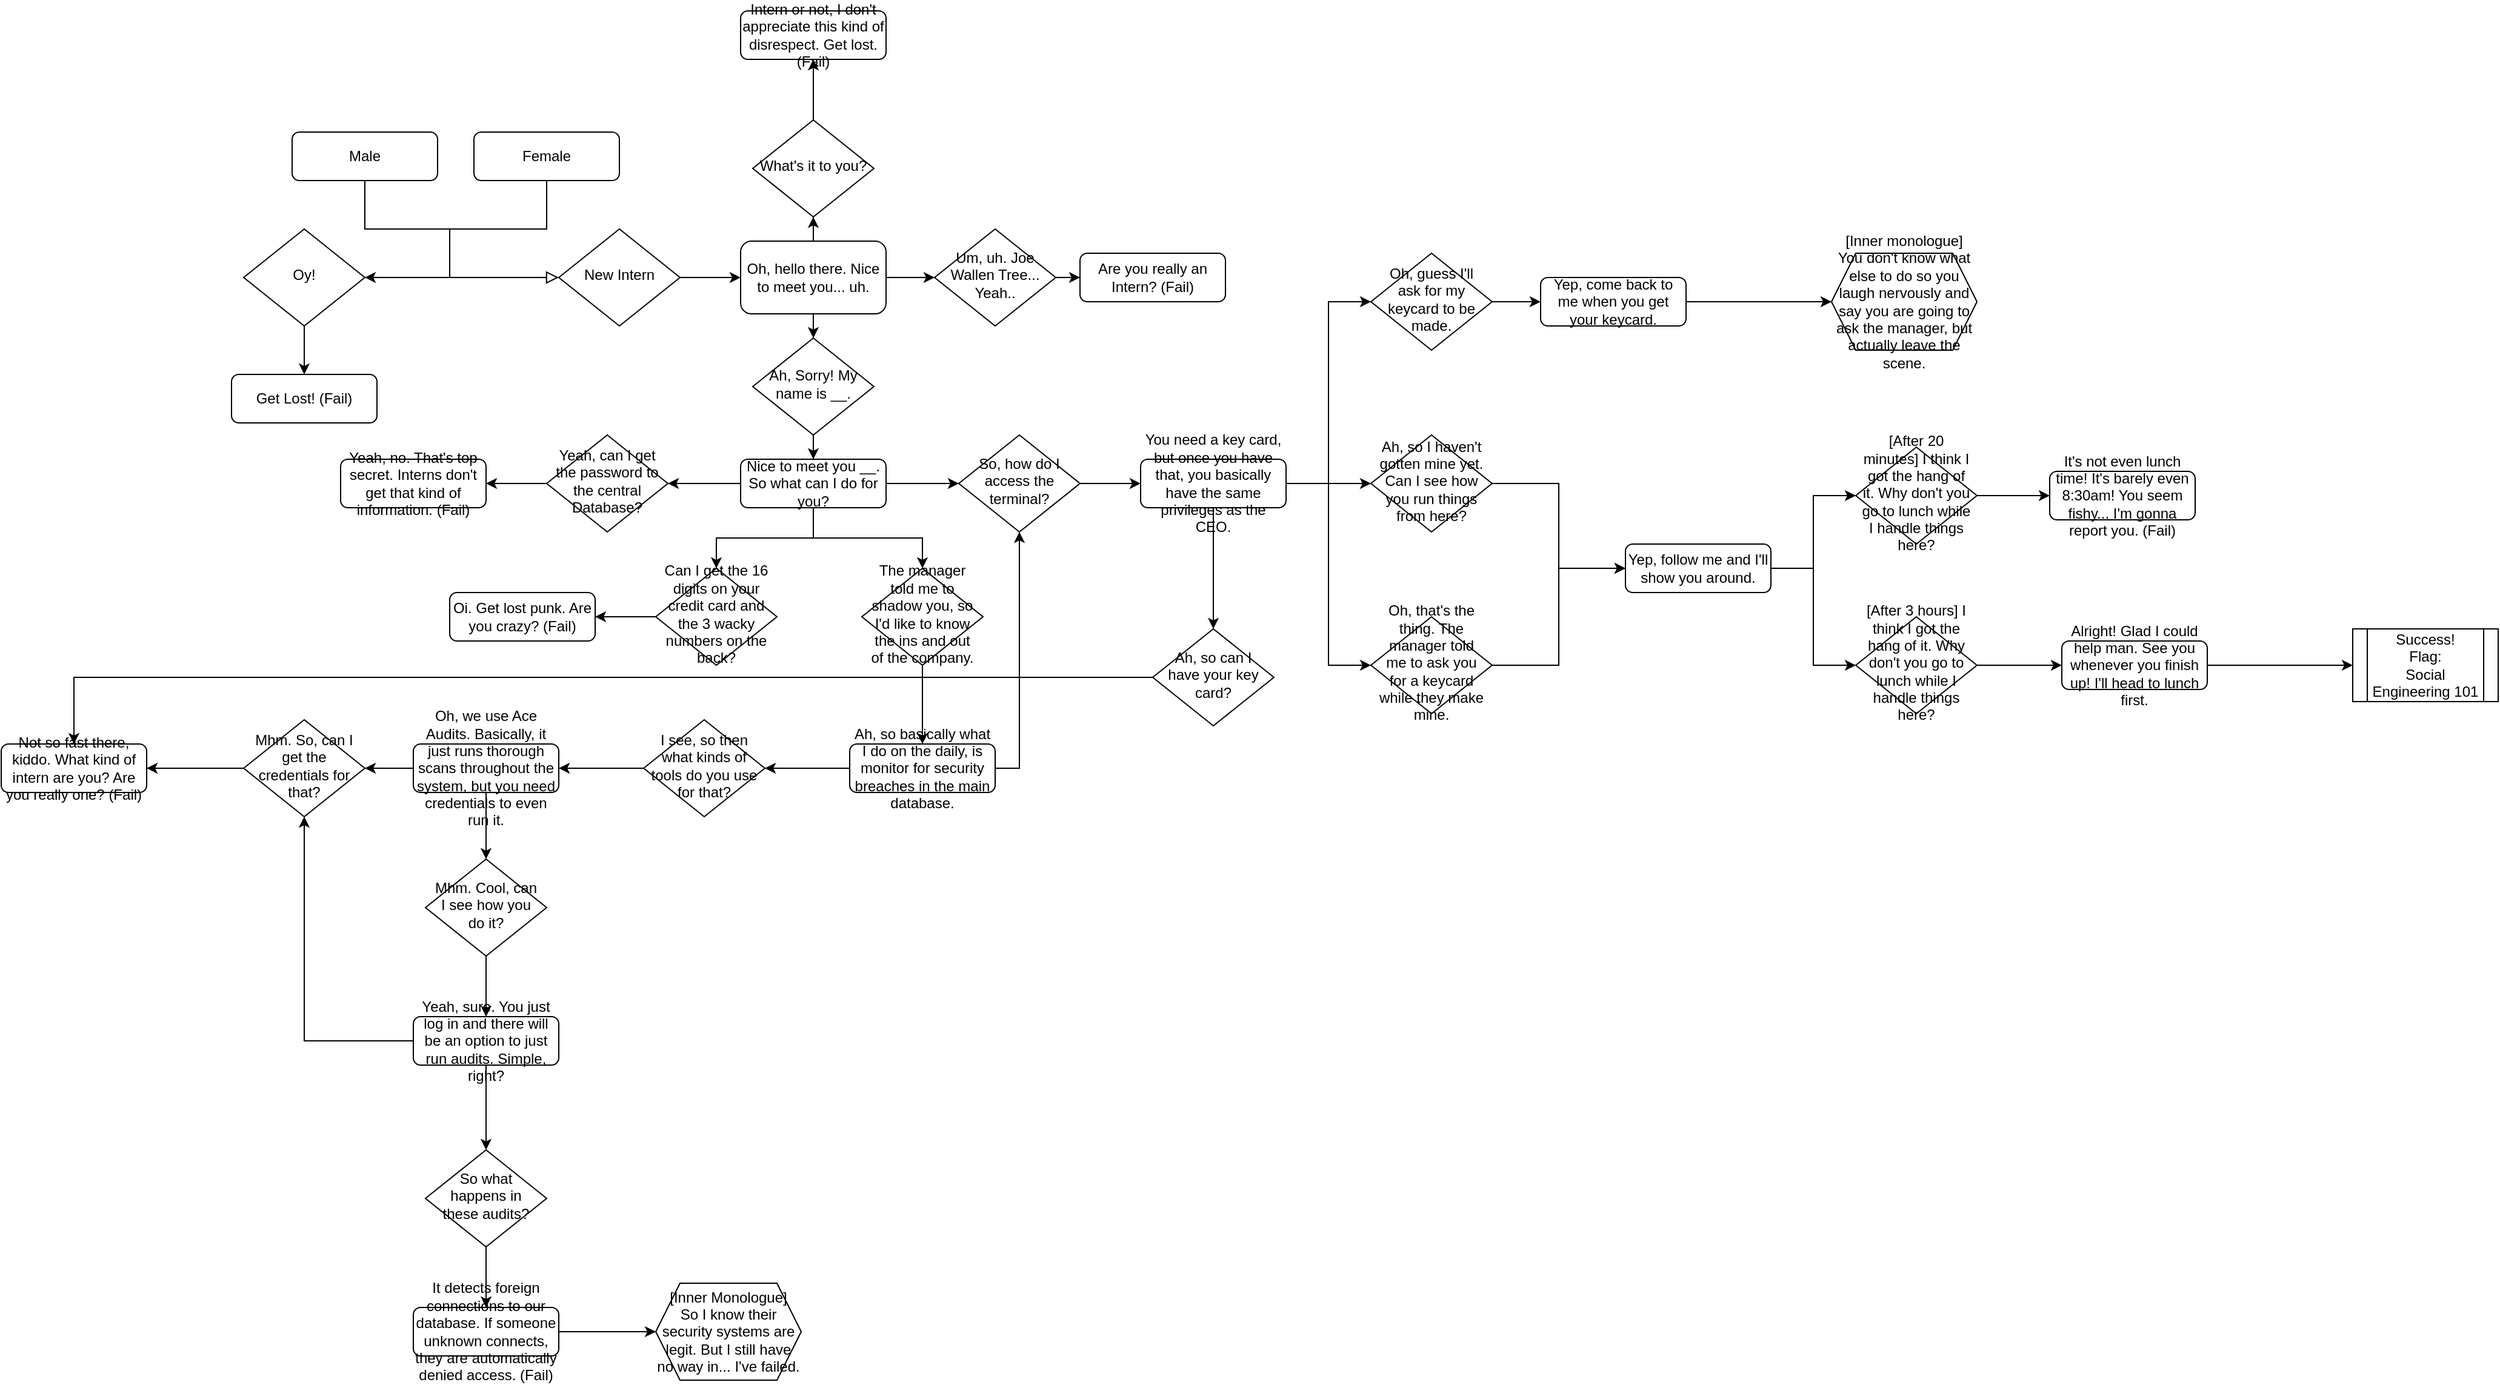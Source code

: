 <mxfile version="13.10.0" type="device"><diagram id="C5RBs43oDa-KdzZeNtuy" name="Page-1"><mxGraphModel dx="2403" dy="2012" grid="1" gridSize="10" guides="1" tooltips="1" connect="1" arrows="1" fold="1" page="1" pageScale="1" pageWidth="827" pageHeight="1169" math="0" shadow="0"><root><mxCell id="WIyWlLk6GJQsqaUBKTNV-0"/><mxCell id="WIyWlLk6GJQsqaUBKTNV-1" parent="WIyWlLk6GJQsqaUBKTNV-0"/><mxCell id="WIyWlLk6GJQsqaUBKTNV-2" value="" style="rounded=0;html=1;jettySize=auto;orthogonalLoop=1;fontSize=11;endArrow=block;endFill=0;endSize=8;strokeWidth=1;shadow=0;labelBackgroundColor=none;edgeStyle=orthogonalEdgeStyle;entryX=0;entryY=0.5;entryDx=0;entryDy=0;" parent="WIyWlLk6GJQsqaUBKTNV-1" source="WIyWlLk6GJQsqaUBKTNV-3" target="XdSI7FYWmK2bu2-zuNI1-2" edge="1"><mxGeometry relative="1" as="geometry"><Array as="points"><mxPoint x="110" y="160"/><mxPoint x="180" y="160"/><mxPoint x="180" y="200"/><mxPoint x="270" y="200"/></Array></mxGeometry></mxCell><mxCell id="WIyWlLk6GJQsqaUBKTNV-3" value="Male" style="rounded=1;whiteSpace=wrap;html=1;fontSize=12;glass=0;strokeWidth=1;shadow=0;" parent="WIyWlLk6GJQsqaUBKTNV-1" vertex="1"><mxGeometry x="50" y="80" width="120" height="40" as="geometry"/></mxCell><mxCell id="XdSI7FYWmK2bu2-zuNI1-6" style="edgeStyle=orthogonalEdgeStyle;rounded=0;orthogonalLoop=1;jettySize=auto;html=1;entryX=0.5;entryY=0;entryDx=0;entryDy=0;" parent="WIyWlLk6GJQsqaUBKTNV-1" source="WIyWlLk6GJQsqaUBKTNV-6" target="XdSI7FYWmK2bu2-zuNI1-5" edge="1"><mxGeometry relative="1" as="geometry"/></mxCell><mxCell id="WIyWlLk6GJQsqaUBKTNV-6" value="Oy!" style="rhombus;whiteSpace=wrap;html=1;shadow=0;fontFamily=Helvetica;fontSize=12;align=center;strokeWidth=1;spacing=6;spacingTop=-4;" parent="WIyWlLk6GJQsqaUBKTNV-1" vertex="1"><mxGeometry x="10" y="160" width="100" height="80" as="geometry"/></mxCell><mxCell id="XdSI7FYWmK2bu2-zuNI1-1" style="edgeStyle=orthogonalEdgeStyle;rounded=0;orthogonalLoop=1;jettySize=auto;html=1;entryX=1;entryY=0.5;entryDx=0;entryDy=0;" parent="WIyWlLk6GJQsqaUBKTNV-1" source="XdSI7FYWmK2bu2-zuNI1-0" target="WIyWlLk6GJQsqaUBKTNV-6" edge="1"><mxGeometry relative="1" as="geometry"><Array as="points"><mxPoint x="260" y="160"/><mxPoint x="180" y="160"/><mxPoint x="180" y="200"/></Array></mxGeometry></mxCell><mxCell id="XdSI7FYWmK2bu2-zuNI1-0" value="Female" style="rounded=1;whiteSpace=wrap;html=1;fontSize=12;glass=0;strokeWidth=1;shadow=0;" parent="WIyWlLk6GJQsqaUBKTNV-1" vertex="1"><mxGeometry x="200" y="80" width="120" height="40" as="geometry"/></mxCell><mxCell id="XdSI7FYWmK2bu2-zuNI1-8" style="edgeStyle=orthogonalEdgeStyle;rounded=0;orthogonalLoop=1;jettySize=auto;html=1;exitX=1;exitY=0.5;exitDx=0;exitDy=0;" parent="WIyWlLk6GJQsqaUBKTNV-1" source="XdSI7FYWmK2bu2-zuNI1-2" target="XdSI7FYWmK2bu2-zuNI1-7" edge="1"><mxGeometry relative="1" as="geometry"/></mxCell><mxCell id="XdSI7FYWmK2bu2-zuNI1-2" value="New Intern" style="rhombus;whiteSpace=wrap;html=1;shadow=0;fontFamily=Helvetica;fontSize=12;align=center;strokeWidth=1;spacing=6;spacingTop=-4;" parent="WIyWlLk6GJQsqaUBKTNV-1" vertex="1"><mxGeometry x="270" y="160" width="100" height="80" as="geometry"/></mxCell><mxCell id="XdSI7FYWmK2bu2-zuNI1-5" value="Get Lost! (Fail)" style="rounded=1;whiteSpace=wrap;html=1;" parent="WIyWlLk6GJQsqaUBKTNV-1" vertex="1"><mxGeometry y="280" width="120" height="40" as="geometry"/></mxCell><mxCell id="XdSI7FYWmK2bu2-zuNI1-15" style="edgeStyle=orthogonalEdgeStyle;rounded=0;orthogonalLoop=1;jettySize=auto;html=1;entryX=0;entryY=0.5;entryDx=0;entryDy=0;" parent="WIyWlLk6GJQsqaUBKTNV-1" source="XdSI7FYWmK2bu2-zuNI1-7" target="XdSI7FYWmK2bu2-zuNI1-14" edge="1"><mxGeometry relative="1" as="geometry"/></mxCell><mxCell id="XdSI7FYWmK2bu2-zuNI1-18" style="edgeStyle=orthogonalEdgeStyle;rounded=0;orthogonalLoop=1;jettySize=auto;html=1;entryX=0.5;entryY=0;entryDx=0;entryDy=0;" parent="WIyWlLk6GJQsqaUBKTNV-1" source="XdSI7FYWmK2bu2-zuNI1-7" edge="1"><mxGeometry relative="1" as="geometry"><mxPoint x="480" y="250" as="targetPoint"/></mxGeometry></mxCell><mxCell id="XdSI7FYWmK2bu2-zuNI1-20" style="edgeStyle=orthogonalEdgeStyle;rounded=0;orthogonalLoop=1;jettySize=auto;html=1;entryX=0.5;entryY=1;entryDx=0;entryDy=0;" parent="WIyWlLk6GJQsqaUBKTNV-1" source="XdSI7FYWmK2bu2-zuNI1-7" target="XdSI7FYWmK2bu2-zuNI1-19" edge="1"><mxGeometry relative="1" as="geometry"/></mxCell><mxCell id="XdSI7FYWmK2bu2-zuNI1-7" value="Oh, hello there. Nice to meet you... uh." style="rounded=1;whiteSpace=wrap;html=1;" parent="WIyWlLk6GJQsqaUBKTNV-1" vertex="1"><mxGeometry x="420" y="170" width="120" height="60" as="geometry"/></mxCell><mxCell id="XdSI7FYWmK2bu2-zuNI1-12" value="Are you really an Intern? (Fail)" style="rounded=1;whiteSpace=wrap;html=1;" parent="WIyWlLk6GJQsqaUBKTNV-1" vertex="1"><mxGeometry x="700" y="180" width="120" height="40" as="geometry"/></mxCell><mxCell id="XdSI7FYWmK2bu2-zuNI1-16" style="edgeStyle=orthogonalEdgeStyle;rounded=0;orthogonalLoop=1;jettySize=auto;html=1;" parent="WIyWlLk6GJQsqaUBKTNV-1" source="XdSI7FYWmK2bu2-zuNI1-14" target="XdSI7FYWmK2bu2-zuNI1-12" edge="1"><mxGeometry relative="1" as="geometry"/></mxCell><mxCell id="XdSI7FYWmK2bu2-zuNI1-14" value="Um, uh. Joe Wallen Tree... Yeah.." style="rhombus;whiteSpace=wrap;html=1;shadow=0;fontFamily=Helvetica;fontSize=12;align=center;strokeWidth=1;spacing=6;spacingTop=-4;" parent="WIyWlLk6GJQsqaUBKTNV-1" vertex="1"><mxGeometry x="580" y="160" width="100" height="80" as="geometry"/></mxCell><mxCell id="XdSI7FYWmK2bu2-zuNI1-23" style="edgeStyle=orthogonalEdgeStyle;rounded=0;orthogonalLoop=1;jettySize=auto;html=1;entryX=0.5;entryY=1;entryDx=0;entryDy=0;" parent="WIyWlLk6GJQsqaUBKTNV-1" source="XdSI7FYWmK2bu2-zuNI1-19" target="XdSI7FYWmK2bu2-zuNI1-21" edge="1"><mxGeometry relative="1" as="geometry"/></mxCell><mxCell id="XdSI7FYWmK2bu2-zuNI1-19" value="What's it to you?" style="rhombus;whiteSpace=wrap;html=1;shadow=0;fontFamily=Helvetica;fontSize=12;align=center;strokeWidth=1;spacing=6;spacingTop=-4;" parent="WIyWlLk6GJQsqaUBKTNV-1" vertex="1"><mxGeometry x="430" y="70" width="100" height="80" as="geometry"/></mxCell><mxCell id="XdSI7FYWmK2bu2-zuNI1-21" value="Intern or not, I don't appreciate this kind of disrespect. Get lost. (Fail)" style="rounded=1;whiteSpace=wrap;html=1;" parent="WIyWlLk6GJQsqaUBKTNV-1" vertex="1"><mxGeometry x="420" y="-20" width="120" height="40" as="geometry"/></mxCell><mxCell id="XdSI7FYWmK2bu2-zuNI1-33" style="edgeStyle=orthogonalEdgeStyle;rounded=0;orthogonalLoop=1;jettySize=auto;html=1;entryX=1;entryY=0.5;entryDx=0;entryDy=0;" parent="WIyWlLk6GJQsqaUBKTNV-1" source="XdSI7FYWmK2bu2-zuNI1-25" target="XdSI7FYWmK2bu2-zuNI1-28" edge="1"><mxGeometry relative="1" as="geometry"/></mxCell><mxCell id="XdSI7FYWmK2bu2-zuNI1-34" style="edgeStyle=orthogonalEdgeStyle;rounded=0;orthogonalLoop=1;jettySize=auto;html=1;entryX=0;entryY=0.5;entryDx=0;entryDy=0;" parent="WIyWlLk6GJQsqaUBKTNV-1" source="XdSI7FYWmK2bu2-zuNI1-25" target="XdSI7FYWmK2bu2-zuNI1-29" edge="1"><mxGeometry relative="1" as="geometry"/></mxCell><mxCell id="XdSI7FYWmK2bu2-zuNI1-35" style="edgeStyle=orthogonalEdgeStyle;rounded=0;orthogonalLoop=1;jettySize=auto;html=1;entryX=0.5;entryY=0;entryDx=0;entryDy=0;" parent="WIyWlLk6GJQsqaUBKTNV-1" source="XdSI7FYWmK2bu2-zuNI1-25" target="XdSI7FYWmK2bu2-zuNI1-30" edge="1"><mxGeometry relative="1" as="geometry"/></mxCell><mxCell id="XdSI7FYWmK2bu2-zuNI1-36" style="edgeStyle=orthogonalEdgeStyle;rounded=0;orthogonalLoop=1;jettySize=auto;html=1;" parent="WIyWlLk6GJQsqaUBKTNV-1" source="XdSI7FYWmK2bu2-zuNI1-25" target="XdSI7FYWmK2bu2-zuNI1-31" edge="1"><mxGeometry relative="1" as="geometry"/></mxCell><mxCell id="XdSI7FYWmK2bu2-zuNI1-25" value="Nice to meet you __. So what can I do for you?" style="rounded=1;whiteSpace=wrap;html=1;" parent="WIyWlLk6GJQsqaUBKTNV-1" vertex="1"><mxGeometry x="420" y="350" width="120" height="40" as="geometry"/></mxCell><mxCell id="XdSI7FYWmK2bu2-zuNI1-27" style="edgeStyle=orthogonalEdgeStyle;rounded=0;orthogonalLoop=1;jettySize=auto;html=1;" parent="WIyWlLk6GJQsqaUBKTNV-1" source="XdSI7FYWmK2bu2-zuNI1-26" target="XdSI7FYWmK2bu2-zuNI1-25" edge="1"><mxGeometry relative="1" as="geometry"/></mxCell><mxCell id="XdSI7FYWmK2bu2-zuNI1-26" value="Ah, Sorry! My name is __." style="rhombus;whiteSpace=wrap;html=1;shadow=0;fontFamily=Helvetica;fontSize=12;align=center;strokeWidth=1;spacing=6;spacingTop=-4;" parent="WIyWlLk6GJQsqaUBKTNV-1" vertex="1"><mxGeometry x="430" y="250" width="100" height="80" as="geometry"/></mxCell><mxCell id="XdSI7FYWmK2bu2-zuNI1-38" style="edgeStyle=orthogonalEdgeStyle;rounded=0;orthogonalLoop=1;jettySize=auto;html=1;entryX=1;entryY=0.5;entryDx=0;entryDy=0;" parent="WIyWlLk6GJQsqaUBKTNV-1" source="XdSI7FYWmK2bu2-zuNI1-28" target="XdSI7FYWmK2bu2-zuNI1-37" edge="1"><mxGeometry relative="1" as="geometry"/></mxCell><mxCell id="XdSI7FYWmK2bu2-zuNI1-28" value="Yeah, can I get the password to the central Database?" style="rhombus;whiteSpace=wrap;html=1;shadow=0;fontFamily=Helvetica;fontSize=12;align=center;strokeWidth=1;spacing=6;spacingTop=-4;" parent="WIyWlLk6GJQsqaUBKTNV-1" vertex="1"><mxGeometry x="260" y="330" width="100" height="80" as="geometry"/></mxCell><mxCell id="XdSI7FYWmK2bu2-zuNI1-40" style="edgeStyle=orthogonalEdgeStyle;rounded=0;orthogonalLoop=1;jettySize=auto;html=1;entryX=0;entryY=0.5;entryDx=0;entryDy=0;" parent="WIyWlLk6GJQsqaUBKTNV-1" source="XdSI7FYWmK2bu2-zuNI1-29" target="XdSI7FYWmK2bu2-zuNI1-39" edge="1"><mxGeometry relative="1" as="geometry"/></mxCell><mxCell id="XdSI7FYWmK2bu2-zuNI1-29" value="So, how do I access the terminal?" style="rhombus;whiteSpace=wrap;html=1;shadow=0;fontFamily=Helvetica;fontSize=12;align=center;strokeWidth=1;spacing=6;spacingTop=-4;" parent="WIyWlLk6GJQsqaUBKTNV-1" vertex="1"><mxGeometry x="600" y="330" width="100" height="80" as="geometry"/></mxCell><mxCell id="XdSI7FYWmK2bu2-zuNI1-42" style="edgeStyle=orthogonalEdgeStyle;rounded=0;orthogonalLoop=1;jettySize=auto;html=1;" parent="WIyWlLk6GJQsqaUBKTNV-1" source="XdSI7FYWmK2bu2-zuNI1-30" target="XdSI7FYWmK2bu2-zuNI1-41" edge="1"><mxGeometry relative="1" as="geometry"/></mxCell><mxCell id="XdSI7FYWmK2bu2-zuNI1-30" value="Can I get the 16 digits on your credit card and the 3 wacky numbers on the back?" style="rhombus;whiteSpace=wrap;html=1;shadow=0;fontFamily=Helvetica;fontSize=12;align=center;strokeWidth=1;spacing=6;spacingTop=-4;" parent="WIyWlLk6GJQsqaUBKTNV-1" vertex="1"><mxGeometry x="350" y="440" width="100" height="80" as="geometry"/></mxCell><mxCell id="XdSI7FYWmK2bu2-zuNI1-45" style="edgeStyle=orthogonalEdgeStyle;rounded=0;orthogonalLoop=1;jettySize=auto;html=1;entryX=0.5;entryY=0;entryDx=0;entryDy=0;" parent="WIyWlLk6GJQsqaUBKTNV-1" source="XdSI7FYWmK2bu2-zuNI1-31" target="XdSI7FYWmK2bu2-zuNI1-43" edge="1"><mxGeometry relative="1" as="geometry"/></mxCell><mxCell id="XdSI7FYWmK2bu2-zuNI1-31" value="The manager told me to shadow you, so I'd like to know the ins and out of the company." style="rhombus;whiteSpace=wrap;html=1;shadow=0;fontFamily=Helvetica;fontSize=12;align=center;strokeWidth=1;spacing=6;spacingTop=-4;" parent="WIyWlLk6GJQsqaUBKTNV-1" vertex="1"><mxGeometry x="520" y="440" width="100" height="80" as="geometry"/></mxCell><mxCell id="XdSI7FYWmK2bu2-zuNI1-37" value="Yeah, no. That's top secret. Interns don't get that kind of information. (Fail)" style="rounded=1;whiteSpace=wrap;html=1;" parent="WIyWlLk6GJQsqaUBKTNV-1" vertex="1"><mxGeometry x="90" y="350" width="120" height="40" as="geometry"/></mxCell><mxCell id="XdSI7FYWmK2bu2-zuNI1-77" style="edgeStyle=orthogonalEdgeStyle;rounded=0;orthogonalLoop=1;jettySize=auto;html=1;entryX=0;entryY=0.5;entryDx=0;entryDy=0;" parent="WIyWlLk6GJQsqaUBKTNV-1" source="XdSI7FYWmK2bu2-zuNI1-39" target="XdSI7FYWmK2bu2-zuNI1-76" edge="1"><mxGeometry relative="1" as="geometry"/></mxCell><mxCell id="XdSI7FYWmK2bu2-zuNI1-79" style="edgeStyle=orthogonalEdgeStyle;rounded=0;orthogonalLoop=1;jettySize=auto;html=1;" parent="WIyWlLk6GJQsqaUBKTNV-1" source="XdSI7FYWmK2bu2-zuNI1-39" target="XdSI7FYWmK2bu2-zuNI1-78" edge="1"><mxGeometry relative="1" as="geometry"/></mxCell><mxCell id="XdSI7FYWmK2bu2-zuNI1-82" style="edgeStyle=orthogonalEdgeStyle;rounded=0;orthogonalLoop=1;jettySize=auto;html=1;entryX=0;entryY=0.5;entryDx=0;entryDy=0;" parent="WIyWlLk6GJQsqaUBKTNV-1" source="XdSI7FYWmK2bu2-zuNI1-39" target="XdSI7FYWmK2bu2-zuNI1-81" edge="1"><mxGeometry relative="1" as="geometry"/></mxCell><mxCell id="XdSI7FYWmK2bu2-zuNI1-84" style="edgeStyle=orthogonalEdgeStyle;rounded=0;orthogonalLoop=1;jettySize=auto;html=1;entryX=0;entryY=0.5;entryDx=0;entryDy=0;" parent="WIyWlLk6GJQsqaUBKTNV-1" source="XdSI7FYWmK2bu2-zuNI1-39" target="XdSI7FYWmK2bu2-zuNI1-83" edge="1"><mxGeometry relative="1" as="geometry"/></mxCell><mxCell id="XdSI7FYWmK2bu2-zuNI1-39" value="You need a key card, but once you have that, you basically have the same privileges as the CEO." style="rounded=1;whiteSpace=wrap;html=1;" parent="WIyWlLk6GJQsqaUBKTNV-1" vertex="1"><mxGeometry x="750" y="350" width="120" height="40" as="geometry"/></mxCell><mxCell id="XdSI7FYWmK2bu2-zuNI1-41" value="Oi. Get lost punk. Are you crazy? (Fail)" style="rounded=1;whiteSpace=wrap;html=1;" parent="WIyWlLk6GJQsqaUBKTNV-1" vertex="1"><mxGeometry x="180" y="460" width="120" height="40" as="geometry"/></mxCell><mxCell id="XdSI7FYWmK2bu2-zuNI1-48" style="edgeStyle=orthogonalEdgeStyle;rounded=0;orthogonalLoop=1;jettySize=auto;html=1;entryX=0.5;entryY=1;entryDx=0;entryDy=0;" parent="WIyWlLk6GJQsqaUBKTNV-1" source="XdSI7FYWmK2bu2-zuNI1-43" target="XdSI7FYWmK2bu2-zuNI1-29" edge="1"><mxGeometry relative="1" as="geometry"><Array as="points"><mxPoint x="650" y="605"/></Array></mxGeometry></mxCell><mxCell id="XdSI7FYWmK2bu2-zuNI1-50" style="edgeStyle=orthogonalEdgeStyle;rounded=0;orthogonalLoop=1;jettySize=auto;html=1;entryX=1;entryY=0.5;entryDx=0;entryDy=0;" parent="WIyWlLk6GJQsqaUBKTNV-1" source="XdSI7FYWmK2bu2-zuNI1-43" target="XdSI7FYWmK2bu2-zuNI1-49" edge="1"><mxGeometry relative="1" as="geometry"/></mxCell><mxCell id="XdSI7FYWmK2bu2-zuNI1-43" value="Ah, so basically what I do on the daily, is monitor for security breaches in the main database." style="rounded=1;whiteSpace=wrap;html=1;" parent="WIyWlLk6GJQsqaUBKTNV-1" vertex="1"><mxGeometry x="510" y="585" width="120" height="40" as="geometry"/></mxCell><mxCell id="XdSI7FYWmK2bu2-zuNI1-54" style="edgeStyle=orthogonalEdgeStyle;rounded=0;orthogonalLoop=1;jettySize=auto;html=1;entryX=1;entryY=0.5;entryDx=0;entryDy=0;" parent="WIyWlLk6GJQsqaUBKTNV-1" source="XdSI7FYWmK2bu2-zuNI1-49" target="XdSI7FYWmK2bu2-zuNI1-51" edge="1"><mxGeometry relative="1" as="geometry"/></mxCell><mxCell id="XdSI7FYWmK2bu2-zuNI1-49" value="I see, so then what kinds of tools do you use for that?" style="rhombus;whiteSpace=wrap;html=1;shadow=0;fontFamily=Helvetica;fontSize=12;align=center;strokeWidth=1;spacing=6;spacingTop=-4;" parent="WIyWlLk6GJQsqaUBKTNV-1" vertex="1"><mxGeometry x="340" y="565" width="100" height="80" as="geometry"/></mxCell><mxCell id="XdSI7FYWmK2bu2-zuNI1-55" style="edgeStyle=orthogonalEdgeStyle;rounded=0;orthogonalLoop=1;jettySize=auto;html=1;entryX=1;entryY=0.5;entryDx=0;entryDy=0;" parent="WIyWlLk6GJQsqaUBKTNV-1" source="XdSI7FYWmK2bu2-zuNI1-51" target="XdSI7FYWmK2bu2-zuNI1-52" edge="1"><mxGeometry relative="1" as="geometry"/></mxCell><mxCell id="XdSI7FYWmK2bu2-zuNI1-58" style="edgeStyle=orthogonalEdgeStyle;rounded=0;orthogonalLoop=1;jettySize=auto;html=1;entryX=0.5;entryY=0;entryDx=0;entryDy=0;" parent="WIyWlLk6GJQsqaUBKTNV-1" source="XdSI7FYWmK2bu2-zuNI1-51" target="XdSI7FYWmK2bu2-zuNI1-57" edge="1"><mxGeometry relative="1" as="geometry"/></mxCell><mxCell id="XdSI7FYWmK2bu2-zuNI1-51" value="Oh, we use Ace Audits. Basically, it just runs thorough scans throughout the system, but you need credentials to even run it." style="rounded=1;whiteSpace=wrap;html=1;" parent="WIyWlLk6GJQsqaUBKTNV-1" vertex="1"><mxGeometry x="150" y="585" width="120" height="40" as="geometry"/></mxCell><mxCell id="XdSI7FYWmK2bu2-zuNI1-56" style="edgeStyle=orthogonalEdgeStyle;rounded=0;orthogonalLoop=1;jettySize=auto;html=1;entryX=1;entryY=0.5;entryDx=0;entryDy=0;" parent="WIyWlLk6GJQsqaUBKTNV-1" source="XdSI7FYWmK2bu2-zuNI1-52" target="XdSI7FYWmK2bu2-zuNI1-53" edge="1"><mxGeometry relative="1" as="geometry"/></mxCell><mxCell id="XdSI7FYWmK2bu2-zuNI1-52" value="Mhm. So, can I get the credentials for that?" style="rhombus;whiteSpace=wrap;html=1;shadow=0;fontFamily=Helvetica;fontSize=12;align=center;strokeWidth=1;spacing=6;spacingTop=-4;" parent="WIyWlLk6GJQsqaUBKTNV-1" vertex="1"><mxGeometry x="10" y="565" width="100" height="80" as="geometry"/></mxCell><mxCell id="XdSI7FYWmK2bu2-zuNI1-53" value="Not so fast there, kiddo. What kind of intern are you? Are you really one? (Fail)" style="rounded=1;whiteSpace=wrap;html=1;" parent="WIyWlLk6GJQsqaUBKTNV-1" vertex="1"><mxGeometry x="-190" y="585" width="120" height="40" as="geometry"/></mxCell><mxCell id="XdSI7FYWmK2bu2-zuNI1-60" style="edgeStyle=orthogonalEdgeStyle;rounded=0;orthogonalLoop=1;jettySize=auto;html=1;entryX=0.5;entryY=0;entryDx=0;entryDy=0;" parent="WIyWlLk6GJQsqaUBKTNV-1" source="XdSI7FYWmK2bu2-zuNI1-57" target="XdSI7FYWmK2bu2-zuNI1-59" edge="1"><mxGeometry relative="1" as="geometry"/></mxCell><mxCell id="XdSI7FYWmK2bu2-zuNI1-57" value="Mhm. Cool, can I see how you do it?" style="rhombus;whiteSpace=wrap;html=1;shadow=0;fontFamily=Helvetica;fontSize=12;align=center;strokeWidth=1;spacing=6;spacingTop=-4;" parent="WIyWlLk6GJQsqaUBKTNV-1" vertex="1"><mxGeometry x="160" y="680" width="100" height="80" as="geometry"/></mxCell><mxCell id="XdSI7FYWmK2bu2-zuNI1-63" style="edgeStyle=orthogonalEdgeStyle;rounded=0;orthogonalLoop=1;jettySize=auto;html=1;entryX=0.5;entryY=0;entryDx=0;entryDy=0;" parent="WIyWlLk6GJQsqaUBKTNV-1" source="XdSI7FYWmK2bu2-zuNI1-59" target="XdSI7FYWmK2bu2-zuNI1-62" edge="1"><mxGeometry relative="1" as="geometry"/></mxCell><mxCell id="XdSI7FYWmK2bu2-zuNI1-75" style="edgeStyle=orthogonalEdgeStyle;rounded=0;orthogonalLoop=1;jettySize=auto;html=1;entryX=0.5;entryY=1;entryDx=0;entryDy=0;" parent="WIyWlLk6GJQsqaUBKTNV-1" source="XdSI7FYWmK2bu2-zuNI1-59" target="XdSI7FYWmK2bu2-zuNI1-52" edge="1"><mxGeometry relative="1" as="geometry"/></mxCell><mxCell id="XdSI7FYWmK2bu2-zuNI1-59" value="Yeah, sure. You just log in and there will be an option to just run audits. Simple, right?" style="rounded=1;whiteSpace=wrap;html=1;" parent="WIyWlLk6GJQsqaUBKTNV-1" vertex="1"><mxGeometry x="150" y="810" width="120" height="40" as="geometry"/></mxCell><mxCell id="XdSI7FYWmK2bu2-zuNI1-66" style="edgeStyle=orthogonalEdgeStyle;rounded=0;orthogonalLoop=1;jettySize=auto;html=1;entryX=0.5;entryY=0;entryDx=0;entryDy=0;" parent="WIyWlLk6GJQsqaUBKTNV-1" source="XdSI7FYWmK2bu2-zuNI1-62" target="XdSI7FYWmK2bu2-zuNI1-65" edge="1"><mxGeometry relative="1" as="geometry"/></mxCell><mxCell id="XdSI7FYWmK2bu2-zuNI1-62" value="So what happens in these audits?" style="rhombus;whiteSpace=wrap;html=1;shadow=0;fontFamily=Helvetica;fontSize=12;align=center;strokeWidth=1;spacing=6;spacingTop=-4;" parent="WIyWlLk6GJQsqaUBKTNV-1" vertex="1"><mxGeometry x="160" y="920" width="100" height="80" as="geometry"/></mxCell><mxCell id="XdSI7FYWmK2bu2-zuNI1-74" style="edgeStyle=orthogonalEdgeStyle;rounded=0;orthogonalLoop=1;jettySize=auto;html=1;entryX=0;entryY=0.5;entryDx=0;entryDy=0;" parent="WIyWlLk6GJQsqaUBKTNV-1" source="XdSI7FYWmK2bu2-zuNI1-65" target="XdSI7FYWmK2bu2-zuNI1-73" edge="1"><mxGeometry relative="1" as="geometry"/></mxCell><mxCell id="XdSI7FYWmK2bu2-zuNI1-65" value="It detects foreign connections to our database. If someone unknown connects, they are automatically denied access. (Fail)" style="rounded=1;whiteSpace=wrap;html=1;" parent="WIyWlLk6GJQsqaUBKTNV-1" vertex="1"><mxGeometry x="150" y="1050" width="120" height="40" as="geometry"/></mxCell><mxCell id="XdSI7FYWmK2bu2-zuNI1-73" value="[Inner Monologue]&lt;br&gt;So I know their security systems are legit. But I still have no way in... I've failed." style="shape=hexagon;perimeter=hexagonPerimeter2;whiteSpace=wrap;html=1;fixedSize=1;" parent="WIyWlLk6GJQsqaUBKTNV-1" vertex="1"><mxGeometry x="350" y="1030" width="120" height="80" as="geometry"/></mxCell><mxCell id="XdSI7FYWmK2bu2-zuNI1-91" style="edgeStyle=orthogonalEdgeStyle;rounded=0;orthogonalLoop=1;jettySize=auto;html=1;entryX=0;entryY=0.5;entryDx=0;entryDy=0;" parent="WIyWlLk6GJQsqaUBKTNV-1" source="XdSI7FYWmK2bu2-zuNI1-76" target="XdSI7FYWmK2bu2-zuNI1-89" edge="1"><mxGeometry relative="1" as="geometry"/></mxCell><mxCell id="XdSI7FYWmK2bu2-zuNI1-76" value="Ah, so I haven't gotten mine yet. Can I see how you run things from here?" style="rhombus;whiteSpace=wrap;html=1;shadow=0;fontFamily=Helvetica;fontSize=12;align=center;strokeWidth=1;spacing=6;spacingTop=-4;" parent="WIyWlLk6GJQsqaUBKTNV-1" vertex="1"><mxGeometry x="940" y="330" width="100" height="80" as="geometry"/></mxCell><mxCell id="XdSI7FYWmK2bu2-zuNI1-80" style="edgeStyle=orthogonalEdgeStyle;rounded=0;orthogonalLoop=1;jettySize=auto;html=1;" parent="WIyWlLk6GJQsqaUBKTNV-1" source="XdSI7FYWmK2bu2-zuNI1-78" target="XdSI7FYWmK2bu2-zuNI1-53" edge="1"><mxGeometry relative="1" as="geometry"/></mxCell><mxCell id="XdSI7FYWmK2bu2-zuNI1-78" value="Ah, so can I have your key card?" style="rhombus;whiteSpace=wrap;html=1;shadow=0;fontFamily=Helvetica;fontSize=12;align=center;strokeWidth=1;spacing=6;spacingTop=-4;" parent="WIyWlLk6GJQsqaUBKTNV-1" vertex="1"><mxGeometry x="760" y="490" width="100" height="80" as="geometry"/></mxCell><mxCell id="XdSI7FYWmK2bu2-zuNI1-92" style="edgeStyle=orthogonalEdgeStyle;rounded=0;orthogonalLoop=1;jettySize=auto;html=1;entryX=0;entryY=0.5;entryDx=0;entryDy=0;" parent="WIyWlLk6GJQsqaUBKTNV-1" source="XdSI7FYWmK2bu2-zuNI1-81" target="XdSI7FYWmK2bu2-zuNI1-89" edge="1"><mxGeometry relative="1" as="geometry"/></mxCell><mxCell id="XdSI7FYWmK2bu2-zuNI1-81" value="Oh, that's the thing. The manager told me to ask you for a keycard while they make mine." style="rhombus;whiteSpace=wrap;html=1;shadow=0;fontFamily=Helvetica;fontSize=12;align=center;strokeWidth=1;spacing=6;spacingTop=-4;" parent="WIyWlLk6GJQsqaUBKTNV-1" vertex="1"><mxGeometry x="940" y="480" width="100" height="80" as="geometry"/></mxCell><mxCell id="XdSI7FYWmK2bu2-zuNI1-87" style="edgeStyle=orthogonalEdgeStyle;rounded=0;orthogonalLoop=1;jettySize=auto;html=1;entryX=0;entryY=0.5;entryDx=0;entryDy=0;" parent="WIyWlLk6GJQsqaUBKTNV-1" source="XdSI7FYWmK2bu2-zuNI1-83" target="XdSI7FYWmK2bu2-zuNI1-86" edge="1"><mxGeometry relative="1" as="geometry"/></mxCell><mxCell id="XdSI7FYWmK2bu2-zuNI1-83" value="Oh, guess I'll ask for my keycard to be made." style="rhombus;whiteSpace=wrap;html=1;shadow=0;fontFamily=Helvetica;fontSize=12;align=center;strokeWidth=1;spacing=6;spacingTop=-4;" parent="WIyWlLk6GJQsqaUBKTNV-1" vertex="1"><mxGeometry x="940" y="180" width="100" height="80" as="geometry"/></mxCell><mxCell id="XdSI7FYWmK2bu2-zuNI1-85" value="[Inner monologue] You don't know what else to do so you laugh nervously and say you are going to ask the manager, but actually leave the scene." style="shape=hexagon;perimeter=hexagonPerimeter2;whiteSpace=wrap;html=1;fixedSize=1;" parent="WIyWlLk6GJQsqaUBKTNV-1" vertex="1"><mxGeometry x="1320" y="180" width="120" height="80" as="geometry"/></mxCell><mxCell id="XdSI7FYWmK2bu2-zuNI1-88" style="edgeStyle=orthogonalEdgeStyle;rounded=0;orthogonalLoop=1;jettySize=auto;html=1;entryX=0;entryY=0.5;entryDx=0;entryDy=0;" parent="WIyWlLk6GJQsqaUBKTNV-1" source="XdSI7FYWmK2bu2-zuNI1-86" target="XdSI7FYWmK2bu2-zuNI1-85" edge="1"><mxGeometry relative="1" as="geometry"/></mxCell><mxCell id="XdSI7FYWmK2bu2-zuNI1-86" value="Yep, come back to me when you get your keycard." style="rounded=1;whiteSpace=wrap;html=1;" parent="WIyWlLk6GJQsqaUBKTNV-1" vertex="1"><mxGeometry x="1080" y="200" width="120" height="40" as="geometry"/></mxCell><mxCell id="XdSI7FYWmK2bu2-zuNI1-94" style="edgeStyle=orthogonalEdgeStyle;rounded=0;orthogonalLoop=1;jettySize=auto;html=1;entryX=0;entryY=0.5;entryDx=0;entryDy=0;" parent="WIyWlLk6GJQsqaUBKTNV-1" source="XdSI7FYWmK2bu2-zuNI1-89" target="XdSI7FYWmK2bu2-zuNI1-93" edge="1"><mxGeometry relative="1" as="geometry"/></mxCell><mxCell id="XdSI7FYWmK2bu2-zuNI1-96" style="edgeStyle=orthogonalEdgeStyle;rounded=0;orthogonalLoop=1;jettySize=auto;html=1;entryX=0;entryY=0.5;entryDx=0;entryDy=0;" parent="WIyWlLk6GJQsqaUBKTNV-1" source="XdSI7FYWmK2bu2-zuNI1-89" target="XdSI7FYWmK2bu2-zuNI1-95" edge="1"><mxGeometry relative="1" as="geometry"/></mxCell><mxCell id="XdSI7FYWmK2bu2-zuNI1-89" value="Yep, follow me and I'll show you around." style="rounded=1;whiteSpace=wrap;html=1;" parent="WIyWlLk6GJQsqaUBKTNV-1" vertex="1"><mxGeometry x="1150" y="420" width="120" height="40" as="geometry"/></mxCell><mxCell id="XdSI7FYWmK2bu2-zuNI1-98" style="edgeStyle=orthogonalEdgeStyle;rounded=0;orthogonalLoop=1;jettySize=auto;html=1;entryX=0;entryY=0.5;entryDx=0;entryDy=0;" parent="WIyWlLk6GJQsqaUBKTNV-1" source="XdSI7FYWmK2bu2-zuNI1-93" target="XdSI7FYWmK2bu2-zuNI1-97" edge="1"><mxGeometry relative="1" as="geometry"/></mxCell><mxCell id="XdSI7FYWmK2bu2-zuNI1-93" value="[After 20 minutes] I think I got the hang of it. Why don't you go to lunch while I handle things here?" style="rhombus;whiteSpace=wrap;html=1;shadow=0;fontFamily=Helvetica;fontSize=12;align=center;strokeWidth=1;spacing=6;spacingTop=-4;" parent="WIyWlLk6GJQsqaUBKTNV-1" vertex="1"><mxGeometry x="1340" y="340" width="100" height="80" as="geometry"/></mxCell><mxCell id="XdSI7FYWmK2bu2-zuNI1-100" style="edgeStyle=orthogonalEdgeStyle;rounded=0;orthogonalLoop=1;jettySize=auto;html=1;entryX=0;entryY=0.5;entryDx=0;entryDy=0;" parent="WIyWlLk6GJQsqaUBKTNV-1" source="XdSI7FYWmK2bu2-zuNI1-95" target="XdSI7FYWmK2bu2-zuNI1-99" edge="1"><mxGeometry relative="1" as="geometry"/></mxCell><mxCell id="XdSI7FYWmK2bu2-zuNI1-95" value="[After 3 hours] I think I got the hang of it. Why don't you go to lunch while I handle things here?" style="rhombus;whiteSpace=wrap;html=1;shadow=0;fontFamily=Helvetica;fontSize=12;align=center;strokeWidth=1;spacing=6;spacingTop=-4;" parent="WIyWlLk6GJQsqaUBKTNV-1" vertex="1"><mxGeometry x="1340" y="480" width="100" height="80" as="geometry"/></mxCell><mxCell id="XdSI7FYWmK2bu2-zuNI1-97" value="It's not even lunch time! It's barely even 8:30am! You seem fishy... I'm gonna report you. (Fail)" style="rounded=1;whiteSpace=wrap;html=1;" parent="WIyWlLk6GJQsqaUBKTNV-1" vertex="1"><mxGeometry x="1500" y="360" width="120" height="40" as="geometry"/></mxCell><mxCell id="XdSI7FYWmK2bu2-zuNI1-102" style="edgeStyle=orthogonalEdgeStyle;rounded=0;orthogonalLoop=1;jettySize=auto;html=1;entryX=0;entryY=0.5;entryDx=0;entryDy=0;" parent="WIyWlLk6GJQsqaUBKTNV-1" source="XdSI7FYWmK2bu2-zuNI1-99" target="XdSI7FYWmK2bu2-zuNI1-101" edge="1"><mxGeometry relative="1" as="geometry"/></mxCell><mxCell id="XdSI7FYWmK2bu2-zuNI1-99" value="Alright! Glad I could help man. See you whenever you finish up! I'll head to lunch first." style="rounded=1;whiteSpace=wrap;html=1;" parent="WIyWlLk6GJQsqaUBKTNV-1" vertex="1"><mxGeometry x="1510" y="500" width="120" height="40" as="geometry"/></mxCell><mxCell id="XdSI7FYWmK2bu2-zuNI1-101" value="Success! &lt;br&gt;Flag: &lt;br&gt;Social Engineering 101" style="shape=process;whiteSpace=wrap;html=1;backgroundOutline=1;" parent="WIyWlLk6GJQsqaUBKTNV-1" vertex="1"><mxGeometry x="1750" y="490" width="120" height="60" as="geometry"/></mxCell></root></mxGraphModel></diagram></mxfile>